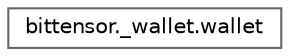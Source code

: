digraph "Graphical Class Hierarchy"
{
 // LATEX_PDF_SIZE
  bgcolor="transparent";
  edge [fontname=Helvetica,fontsize=10,labelfontname=Helvetica,labelfontsize=10];
  node [fontname=Helvetica,fontsize=10,shape=box,height=0.2,width=0.4];
  rankdir="LR";
  Node0 [label="bittensor._wallet.wallet",height=0.2,width=0.4,color="grey40", fillcolor="white", style="filled",URL="$classbittensor_1_1__wallet_1_1wallet.html",tooltip=" "];
}
